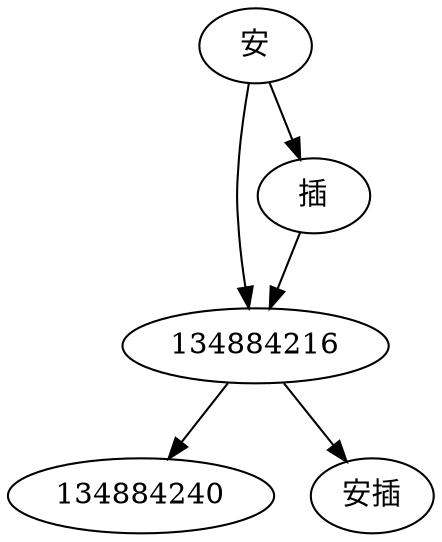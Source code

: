 digraph graphname {

	安 -> 134884216;
	安 -> 插;
	插 -> 134884216;
	134884216 -> 134884240;
	134884216 ->  安插;

}

